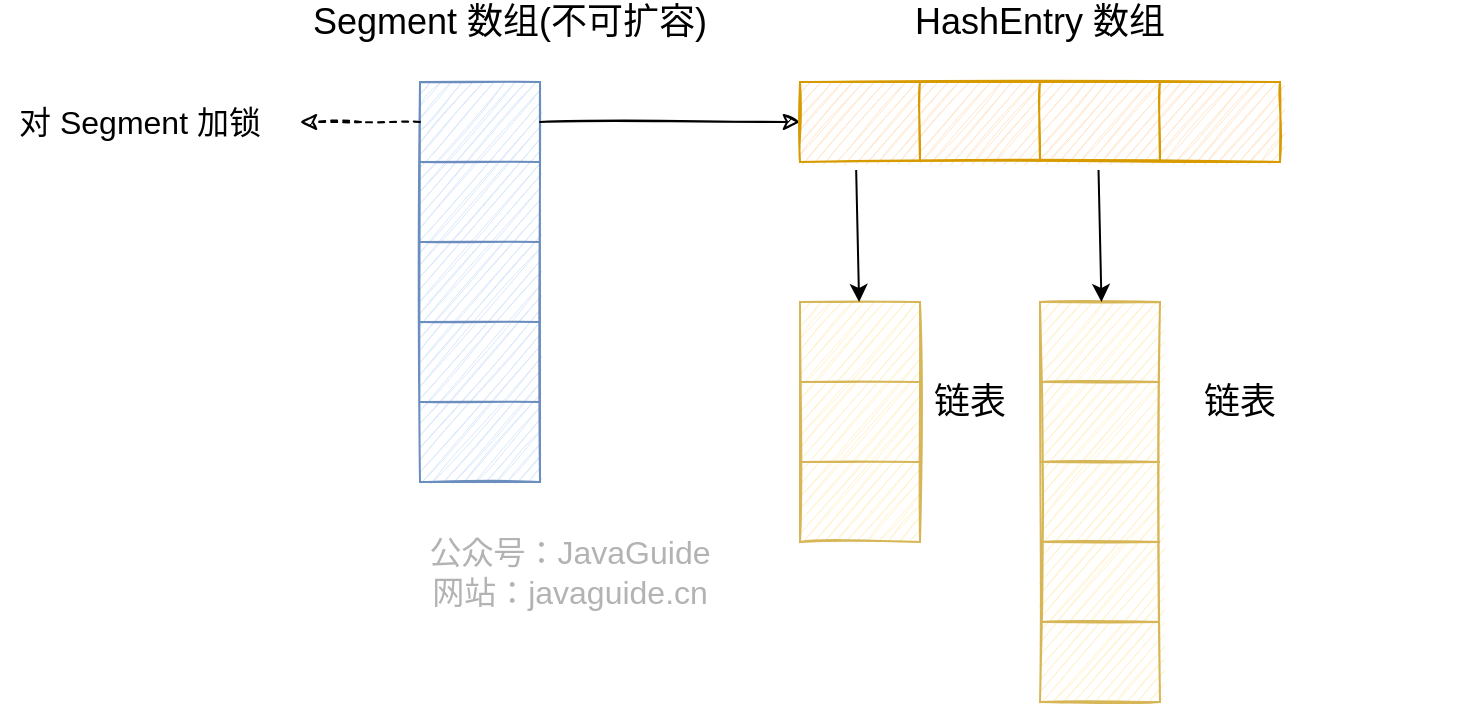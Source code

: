 <mxfile version="13.4.5" type="device"><diagram id="oZhQm8CpKlBOiSaDXld-" name="Page-1"><mxGraphModel dx="1106" dy="997" grid="1" gridSize="10" guides="1" tooltips="1" connect="1" arrows="1" fold="1" page="1" pageScale="1" pageWidth="1169" pageHeight="1654" math="0" shadow="0"><root><mxCell id="0"/><mxCell id="1" parent="0"/><mxCell id="ge41ZmxET2QgmCgTwwVL-1" value="" style="shape=table;html=1;whiteSpace=wrap;startSize=0;container=1;collapsible=0;childLayout=tableLayout;sketch=1;fillColor=#dae8fc;strokeColor=#6c8ebf;rounded=1;" vertex="1" parent="1"><mxGeometry x="290" y="370" width="60" height="200" as="geometry"/></mxCell><mxCell id="ge41ZmxET2QgmCgTwwVL-2" value="" style="shape=partialRectangle;html=1;whiteSpace=wrap;collapsible=0;dropTarget=0;pointerEvents=0;fillColor=none;top=0;left=0;bottom=0;right=0;points=[[0,0.5],[1,0.5]];portConstraint=eastwest;sketch=1;" vertex="1" parent="ge41ZmxET2QgmCgTwwVL-1"><mxGeometry width="60" height="40" as="geometry"/></mxCell><mxCell id="ge41ZmxET2QgmCgTwwVL-3" value="" style="shape=partialRectangle;html=1;whiteSpace=wrap;connectable=0;overflow=hidden;fillColor=none;top=0;left=0;bottom=0;right=0;sketch=1;" vertex="1" parent="ge41ZmxET2QgmCgTwwVL-2"><mxGeometry width="60" height="40" as="geometry"/></mxCell><mxCell id="ge41ZmxET2QgmCgTwwVL-4" value="" style="shape=partialRectangle;html=1;whiteSpace=wrap;collapsible=0;dropTarget=0;pointerEvents=0;fillColor=none;top=0;left=0;bottom=0;right=0;points=[[0,0.5],[1,0.5]];portConstraint=eastwest;sketch=1;" vertex="1" parent="ge41ZmxET2QgmCgTwwVL-1"><mxGeometry y="40" width="60" height="40" as="geometry"/></mxCell><mxCell id="ge41ZmxET2QgmCgTwwVL-5" value="" style="shape=partialRectangle;html=1;whiteSpace=wrap;connectable=0;overflow=hidden;fillColor=none;top=0;left=0;bottom=0;right=0;sketch=1;" vertex="1" parent="ge41ZmxET2QgmCgTwwVL-4"><mxGeometry width="60" height="40" as="geometry"/></mxCell><mxCell id="ge41ZmxET2QgmCgTwwVL-6" value="" style="shape=partialRectangle;html=1;whiteSpace=wrap;collapsible=0;dropTarget=0;pointerEvents=0;fillColor=none;top=0;left=0;bottom=0;right=0;points=[[0,0.5],[1,0.5]];portConstraint=eastwest;sketch=1;" vertex="1" parent="ge41ZmxET2QgmCgTwwVL-1"><mxGeometry y="80" width="60" height="40" as="geometry"/></mxCell><mxCell id="ge41ZmxET2QgmCgTwwVL-7" value="" style="shape=partialRectangle;html=1;whiteSpace=wrap;connectable=0;overflow=hidden;fillColor=none;top=0;left=0;bottom=0;right=0;sketch=1;" vertex="1" parent="ge41ZmxET2QgmCgTwwVL-6"><mxGeometry width="60" height="40" as="geometry"/></mxCell><mxCell id="ge41ZmxET2QgmCgTwwVL-8" value="" style="shape=partialRectangle;html=1;whiteSpace=wrap;collapsible=0;dropTarget=0;pointerEvents=0;fillColor=none;top=0;left=0;bottom=0;right=0;points=[[0,0.5],[1,0.5]];portConstraint=eastwest;sketch=1;" vertex="1" parent="ge41ZmxET2QgmCgTwwVL-1"><mxGeometry y="120" width="60" height="40" as="geometry"/></mxCell><mxCell id="ge41ZmxET2QgmCgTwwVL-9" value="" style="shape=partialRectangle;html=1;whiteSpace=wrap;connectable=0;overflow=hidden;fillColor=none;top=0;left=0;bottom=0;right=0;sketch=1;" vertex="1" parent="ge41ZmxET2QgmCgTwwVL-8"><mxGeometry width="60" height="40" as="geometry"/></mxCell><mxCell id="ge41ZmxET2QgmCgTwwVL-10" value="" style="shape=partialRectangle;html=1;whiteSpace=wrap;collapsible=0;dropTarget=0;pointerEvents=0;fillColor=none;top=0;left=0;bottom=0;right=0;points=[[0,0.5],[1,0.5]];portConstraint=eastwest;sketch=1;" vertex="1" parent="ge41ZmxET2QgmCgTwwVL-1"><mxGeometry y="160" width="60" height="40" as="geometry"/></mxCell><mxCell id="ge41ZmxET2QgmCgTwwVL-11" value="" style="shape=partialRectangle;html=1;whiteSpace=wrap;connectable=0;overflow=hidden;fillColor=none;top=0;left=0;bottom=0;right=0;sketch=1;" vertex="1" parent="ge41ZmxET2QgmCgTwwVL-10"><mxGeometry width="60" height="40" as="geometry"/></mxCell><mxCell id="ge41ZmxET2QgmCgTwwVL-12" value="&lt;font style=&quot;font-size: 18px&quot;&gt;Segment 数组(不可扩容)&lt;/font&gt;" style="text;html=1;strokeColor=none;fillColor=none;align=center;verticalAlign=middle;whiteSpace=wrap;rounded=0;sketch=1;" vertex="1" parent="1"><mxGeometry x="220" y="330" width="230" height="20" as="geometry"/></mxCell><mxCell id="ge41ZmxET2QgmCgTwwVL-17" style="edgeStyle=orthogonalEdgeStyle;rounded=0;orthogonalLoop=1;jettySize=auto;html=1;entryX=0;entryY=0.5;entryDx=0;entryDy=0;sketch=1;" edge="1" parent="1" source="ge41ZmxET2QgmCgTwwVL-2" target="ge41ZmxET2QgmCgTwwVL-14"><mxGeometry relative="1" as="geometry"/></mxCell><mxCell id="ge41ZmxET2QgmCgTwwVL-23" value="公众号：JavaGuide&lt;br style=&quot;font-size: 16px;&quot;&gt;网站：javaguide.cn" style="text;html=1;strokeColor=none;fillColor=none;align=center;verticalAlign=middle;whiteSpace=wrap;rounded=0;labelBackgroundColor=none;fontSize=16;fontColor=#B3B3B3;rotation=0;sketch=1;shadow=0;" vertex="1" parent="1"><mxGeometry x="280" y="610" width="170" height="10" as="geometry"/></mxCell><mxCell id="ge41ZmxET2QgmCgTwwVL-55" value="&lt;font style=&quot;font-size: 18px&quot;&gt;HashEntry 数组&lt;/font&gt;" style="text;html=1;strokeColor=none;fillColor=none;align=center;verticalAlign=middle;whiteSpace=wrap;rounded=0;sketch=1;" vertex="1" parent="1"><mxGeometry x="485" y="330" width="230" height="20" as="geometry"/></mxCell><mxCell id="ge41ZmxET2QgmCgTwwVL-13" value="" style="shape=table;html=1;whiteSpace=wrap;startSize=0;container=1;collapsible=0;childLayout=tableLayout;rounded=1;strokeColor=#d79b00;fillColor=#ffe6cc;sketch=1;" vertex="1" parent="1"><mxGeometry x="480" y="370" width="240" height="40" as="geometry"/></mxCell><mxCell id="ge41ZmxET2QgmCgTwwVL-14" value="" style="shape=partialRectangle;html=1;whiteSpace=wrap;collapsible=0;dropTarget=0;pointerEvents=0;fillColor=none;top=0;left=0;bottom=0;right=0;points=[[0,0.5],[1,0.5]];portConstraint=eastwest;sketch=1;" vertex="1" parent="ge41ZmxET2QgmCgTwwVL-13"><mxGeometry width="240" height="40" as="geometry"/></mxCell><mxCell id="ge41ZmxET2QgmCgTwwVL-53" style="shape=partialRectangle;html=1;whiteSpace=wrap;connectable=0;overflow=hidden;fillColor=none;top=0;left=0;bottom=0;right=0;sketch=1;" vertex="1" parent="ge41ZmxET2QgmCgTwwVL-14"><mxGeometry width="60" height="40" as="geometry"/></mxCell><mxCell id="ge41ZmxET2QgmCgTwwVL-15" value="" style="shape=partialRectangle;html=1;whiteSpace=wrap;connectable=0;overflow=hidden;fillColor=none;top=0;left=0;bottom=0;right=0;sketch=1;" vertex="1" parent="ge41ZmxET2QgmCgTwwVL-14"><mxGeometry x="60" width="60" height="40" as="geometry"/></mxCell><mxCell id="ge41ZmxET2QgmCgTwwVL-16" value="" style="shape=partialRectangle;html=1;whiteSpace=wrap;connectable=0;overflow=hidden;fillColor=none;top=0;left=0;bottom=0;right=0;sketch=1;" vertex="1" parent="ge41ZmxET2QgmCgTwwVL-14"><mxGeometry x="120" width="60" height="40" as="geometry"/></mxCell><mxCell id="ge41ZmxET2QgmCgTwwVL-56" style="shape=partialRectangle;html=1;whiteSpace=wrap;connectable=0;overflow=hidden;fillColor=none;top=0;left=0;bottom=0;right=0;sketch=1;" vertex="1" parent="ge41ZmxET2QgmCgTwwVL-14"><mxGeometry x="180" width="60" height="40" as="geometry"/></mxCell><mxCell id="ge41ZmxET2QgmCgTwwVL-66" value="" style="shape=table;html=1;whiteSpace=wrap;startSize=0;container=1;collapsible=0;childLayout=tableLayout;sketch=1;fillColor=#fff2cc;strokeColor=#d6b656;rounded=1;" vertex="1" parent="1"><mxGeometry x="480" y="480" width="60" height="120" as="geometry"/></mxCell><mxCell id="ge41ZmxET2QgmCgTwwVL-71" value="" style="shape=partialRectangle;html=1;whiteSpace=wrap;collapsible=0;dropTarget=0;pointerEvents=0;fillColor=none;top=0;left=0;bottom=0;right=0;points=[[0,0.5],[1,0.5]];portConstraint=eastwest;sketch=1;" vertex="1" parent="ge41ZmxET2QgmCgTwwVL-66"><mxGeometry width="60" height="40" as="geometry"/></mxCell><mxCell id="ge41ZmxET2QgmCgTwwVL-72" value="" style="shape=partialRectangle;html=1;whiteSpace=wrap;connectable=0;overflow=hidden;fillColor=none;top=0;left=0;bottom=0;right=0;sketch=1;" vertex="1" parent="ge41ZmxET2QgmCgTwwVL-71"><mxGeometry width="60" height="40" as="geometry"/></mxCell><mxCell id="ge41ZmxET2QgmCgTwwVL-73" value="" style="shape=partialRectangle;html=1;whiteSpace=wrap;collapsible=0;dropTarget=0;pointerEvents=0;fillColor=none;top=0;left=0;bottom=0;right=0;points=[[0,0.5],[1,0.5]];portConstraint=eastwest;sketch=1;" vertex="1" parent="ge41ZmxET2QgmCgTwwVL-66"><mxGeometry y="40" width="60" height="40" as="geometry"/></mxCell><mxCell id="ge41ZmxET2QgmCgTwwVL-74" value="" style="shape=partialRectangle;html=1;whiteSpace=wrap;connectable=0;overflow=hidden;fillColor=none;top=0;left=0;bottom=0;right=0;sketch=1;" vertex="1" parent="ge41ZmxET2QgmCgTwwVL-73"><mxGeometry width="60" height="40" as="geometry"/></mxCell><mxCell id="ge41ZmxET2QgmCgTwwVL-75" value="" style="shape=partialRectangle;html=1;whiteSpace=wrap;collapsible=0;dropTarget=0;pointerEvents=0;fillColor=none;top=0;left=0;bottom=0;right=0;points=[[0,0.5],[1,0.5]];portConstraint=eastwest;sketch=1;" vertex="1" parent="ge41ZmxET2QgmCgTwwVL-66"><mxGeometry y="80" width="60" height="40" as="geometry"/></mxCell><mxCell id="ge41ZmxET2QgmCgTwwVL-76" value="" style="shape=partialRectangle;html=1;whiteSpace=wrap;connectable=0;overflow=hidden;fillColor=none;top=0;left=0;bottom=0;right=0;sketch=1;" vertex="1" parent="ge41ZmxET2QgmCgTwwVL-75"><mxGeometry width="60" height="40" as="geometry"/></mxCell><mxCell id="ge41ZmxET2QgmCgTwwVL-86" value="" style="shape=table;html=1;whiteSpace=wrap;startSize=0;container=1;collapsible=0;childLayout=tableLayout;sketch=1;fillColor=#fff2cc;strokeColor=#d6b656;rounded=1;" vertex="1" parent="1"><mxGeometry x="600" y="480" width="60" height="200" as="geometry"/></mxCell><mxCell id="ge41ZmxET2QgmCgTwwVL-87" value="" style="shape=partialRectangle;html=1;whiteSpace=wrap;collapsible=0;dropTarget=0;pointerEvents=0;fillColor=none;top=0;left=0;bottom=0;right=0;points=[[0,0.5],[1,0.5]];portConstraint=eastwest;sketch=1;" vertex="1" parent="ge41ZmxET2QgmCgTwwVL-86"><mxGeometry width="60" height="40" as="geometry"/></mxCell><mxCell id="ge41ZmxET2QgmCgTwwVL-88" value="" style="shape=partialRectangle;html=1;whiteSpace=wrap;connectable=0;overflow=hidden;fillColor=none;top=0;left=0;bottom=0;right=0;sketch=1;" vertex="1" parent="ge41ZmxET2QgmCgTwwVL-87"><mxGeometry width="60" height="40" as="geometry"/></mxCell><mxCell id="ge41ZmxET2QgmCgTwwVL-89" value="" style="shape=partialRectangle;html=1;whiteSpace=wrap;collapsible=0;dropTarget=0;pointerEvents=0;fillColor=none;top=0;left=0;bottom=0;right=0;points=[[0,0.5],[1,0.5]];portConstraint=eastwest;sketch=1;" vertex="1" parent="ge41ZmxET2QgmCgTwwVL-86"><mxGeometry y="40" width="60" height="40" as="geometry"/></mxCell><mxCell id="ge41ZmxET2QgmCgTwwVL-90" value="" style="shape=partialRectangle;html=1;whiteSpace=wrap;connectable=0;overflow=hidden;fillColor=none;top=0;left=0;bottom=0;right=0;sketch=1;" vertex="1" parent="ge41ZmxET2QgmCgTwwVL-89"><mxGeometry width="60" height="40" as="geometry"/></mxCell><mxCell id="ge41ZmxET2QgmCgTwwVL-91" value="" style="shape=partialRectangle;html=1;whiteSpace=wrap;collapsible=0;dropTarget=0;pointerEvents=0;fillColor=none;top=0;left=0;bottom=0;right=0;points=[[0,0.5],[1,0.5]];portConstraint=eastwest;sketch=1;" vertex="1" parent="ge41ZmxET2QgmCgTwwVL-86"><mxGeometry y="80" width="60" height="40" as="geometry"/></mxCell><mxCell id="ge41ZmxET2QgmCgTwwVL-92" value="" style="shape=partialRectangle;html=1;whiteSpace=wrap;connectable=0;overflow=hidden;fillColor=none;top=0;left=0;bottom=0;right=0;sketch=1;" vertex="1" parent="ge41ZmxET2QgmCgTwwVL-91"><mxGeometry width="60" height="40" as="geometry"/></mxCell><mxCell id="ge41ZmxET2QgmCgTwwVL-93" style="shape=partialRectangle;html=1;whiteSpace=wrap;collapsible=0;dropTarget=0;pointerEvents=0;fillColor=none;top=0;left=0;bottom=0;right=0;points=[[0,0.5],[1,0.5]];portConstraint=eastwest;sketch=1;" vertex="1" parent="ge41ZmxET2QgmCgTwwVL-86"><mxGeometry y="120" width="60" height="40" as="geometry"/></mxCell><mxCell id="ge41ZmxET2QgmCgTwwVL-94" style="shape=partialRectangle;html=1;whiteSpace=wrap;connectable=0;overflow=hidden;fillColor=none;top=0;left=0;bottom=0;right=0;sketch=1;" vertex="1" parent="ge41ZmxET2QgmCgTwwVL-93"><mxGeometry width="60" height="40" as="geometry"/></mxCell><mxCell id="ge41ZmxET2QgmCgTwwVL-95" style="shape=partialRectangle;html=1;whiteSpace=wrap;collapsible=0;dropTarget=0;pointerEvents=0;fillColor=none;top=0;left=0;bottom=0;right=0;points=[[0,0.5],[1,0.5]];portConstraint=eastwest;sketch=1;" vertex="1" parent="ge41ZmxET2QgmCgTwwVL-86"><mxGeometry y="160" width="60" height="40" as="geometry"/></mxCell><mxCell id="ge41ZmxET2QgmCgTwwVL-96" style="shape=partialRectangle;html=1;whiteSpace=wrap;connectable=0;overflow=hidden;fillColor=none;top=0;left=0;bottom=0;right=0;sketch=1;" vertex="1" parent="ge41ZmxET2QgmCgTwwVL-95"><mxGeometry width="60" height="40" as="geometry"/></mxCell><mxCell id="ge41ZmxET2QgmCgTwwVL-97" value="" style="endArrow=classic;html=1;exitX=0.117;exitY=1.1;exitDx=0;exitDy=0;exitPerimeter=0;" edge="1" parent="1" source="ge41ZmxET2QgmCgTwwVL-13" target="ge41ZmxET2QgmCgTwwVL-71"><mxGeometry width="50" height="50" relative="1" as="geometry"><mxPoint x="510" y="480" as="sourcePoint"/><mxPoint x="560" y="430" as="targetPoint"/></mxGeometry></mxCell><mxCell id="ge41ZmxET2QgmCgTwwVL-98" value="" style="endArrow=classic;html=1;exitX=0.117;exitY=1.1;exitDx=0;exitDy=0;exitPerimeter=0;" edge="1" parent="1"><mxGeometry width="50" height="50" relative="1" as="geometry"><mxPoint x="629.26" y="414" as="sourcePoint"/><mxPoint x="630.733" y="480" as="targetPoint"/></mxGeometry></mxCell><mxCell id="ge41ZmxET2QgmCgTwwVL-99" value="&lt;font style=&quot;font-size: 18px&quot;&gt;链表&lt;/font&gt;" style="text;html=1;strokeColor=none;fillColor=none;align=center;verticalAlign=middle;whiteSpace=wrap;rounded=0;sketch=1;" vertex="1" parent="1"><mxGeometry x="450" y="520" width="230" height="20" as="geometry"/></mxCell><mxCell id="ge41ZmxET2QgmCgTwwVL-100" value="&lt;font style=&quot;font-size: 18px&quot;&gt;链表&lt;/font&gt;" style="text;html=1;strokeColor=none;fillColor=none;align=center;verticalAlign=middle;whiteSpace=wrap;rounded=0;sketch=1;" vertex="1" parent="1"><mxGeometry x="585" y="520" width="230" height="20" as="geometry"/></mxCell><mxCell id="ge41ZmxET2QgmCgTwwVL-101" value="对 Segment 加锁" style="text;html=1;strokeColor=none;fillColor=none;align=center;verticalAlign=middle;whiteSpace=wrap;rounded=0;fontSize=16;" vertex="1" parent="1"><mxGeometry x="80" y="380" width="140" height="20" as="geometry"/></mxCell><mxCell id="ge41ZmxET2QgmCgTwwVL-104" style="edgeStyle=orthogonalEdgeStyle;rounded=0;orthogonalLoop=1;jettySize=auto;html=1;sketch=1;dashed=1;" edge="1" parent="1" source="ge41ZmxET2QgmCgTwwVL-2"><mxGeometry relative="1" as="geometry"><mxPoint x="230" y="390" as="targetPoint"/></mxGeometry></mxCell></root></mxGraphModel></diagram></mxfile>